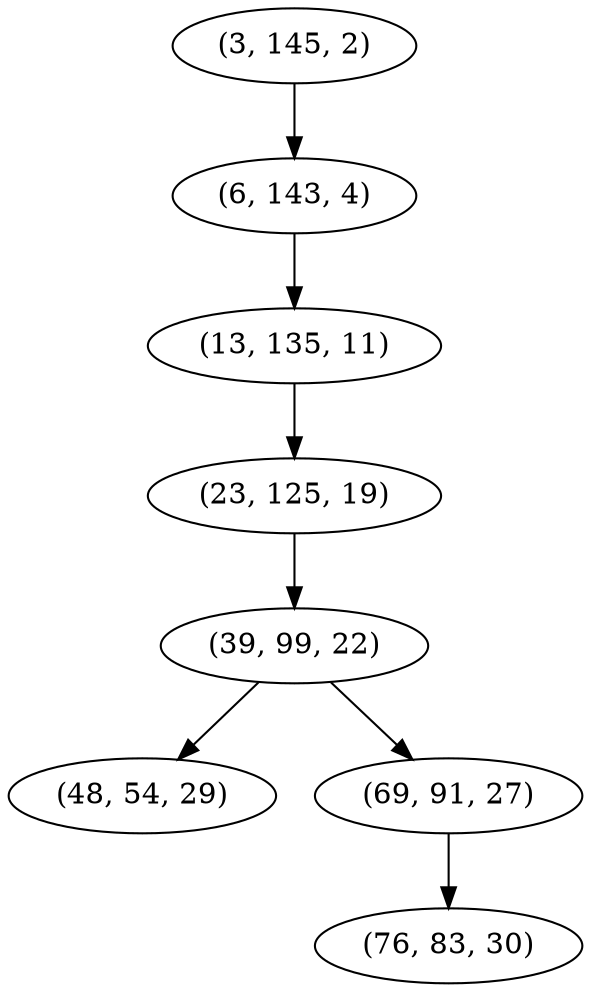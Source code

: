 digraph tree {
    "(3, 145, 2)";
    "(6, 143, 4)";
    "(13, 135, 11)";
    "(23, 125, 19)";
    "(39, 99, 22)";
    "(48, 54, 29)";
    "(69, 91, 27)";
    "(76, 83, 30)";
    "(3, 145, 2)" -> "(6, 143, 4)";
    "(6, 143, 4)" -> "(13, 135, 11)";
    "(13, 135, 11)" -> "(23, 125, 19)";
    "(23, 125, 19)" -> "(39, 99, 22)";
    "(39, 99, 22)" -> "(48, 54, 29)";
    "(39, 99, 22)" -> "(69, 91, 27)";
    "(69, 91, 27)" -> "(76, 83, 30)";
}

